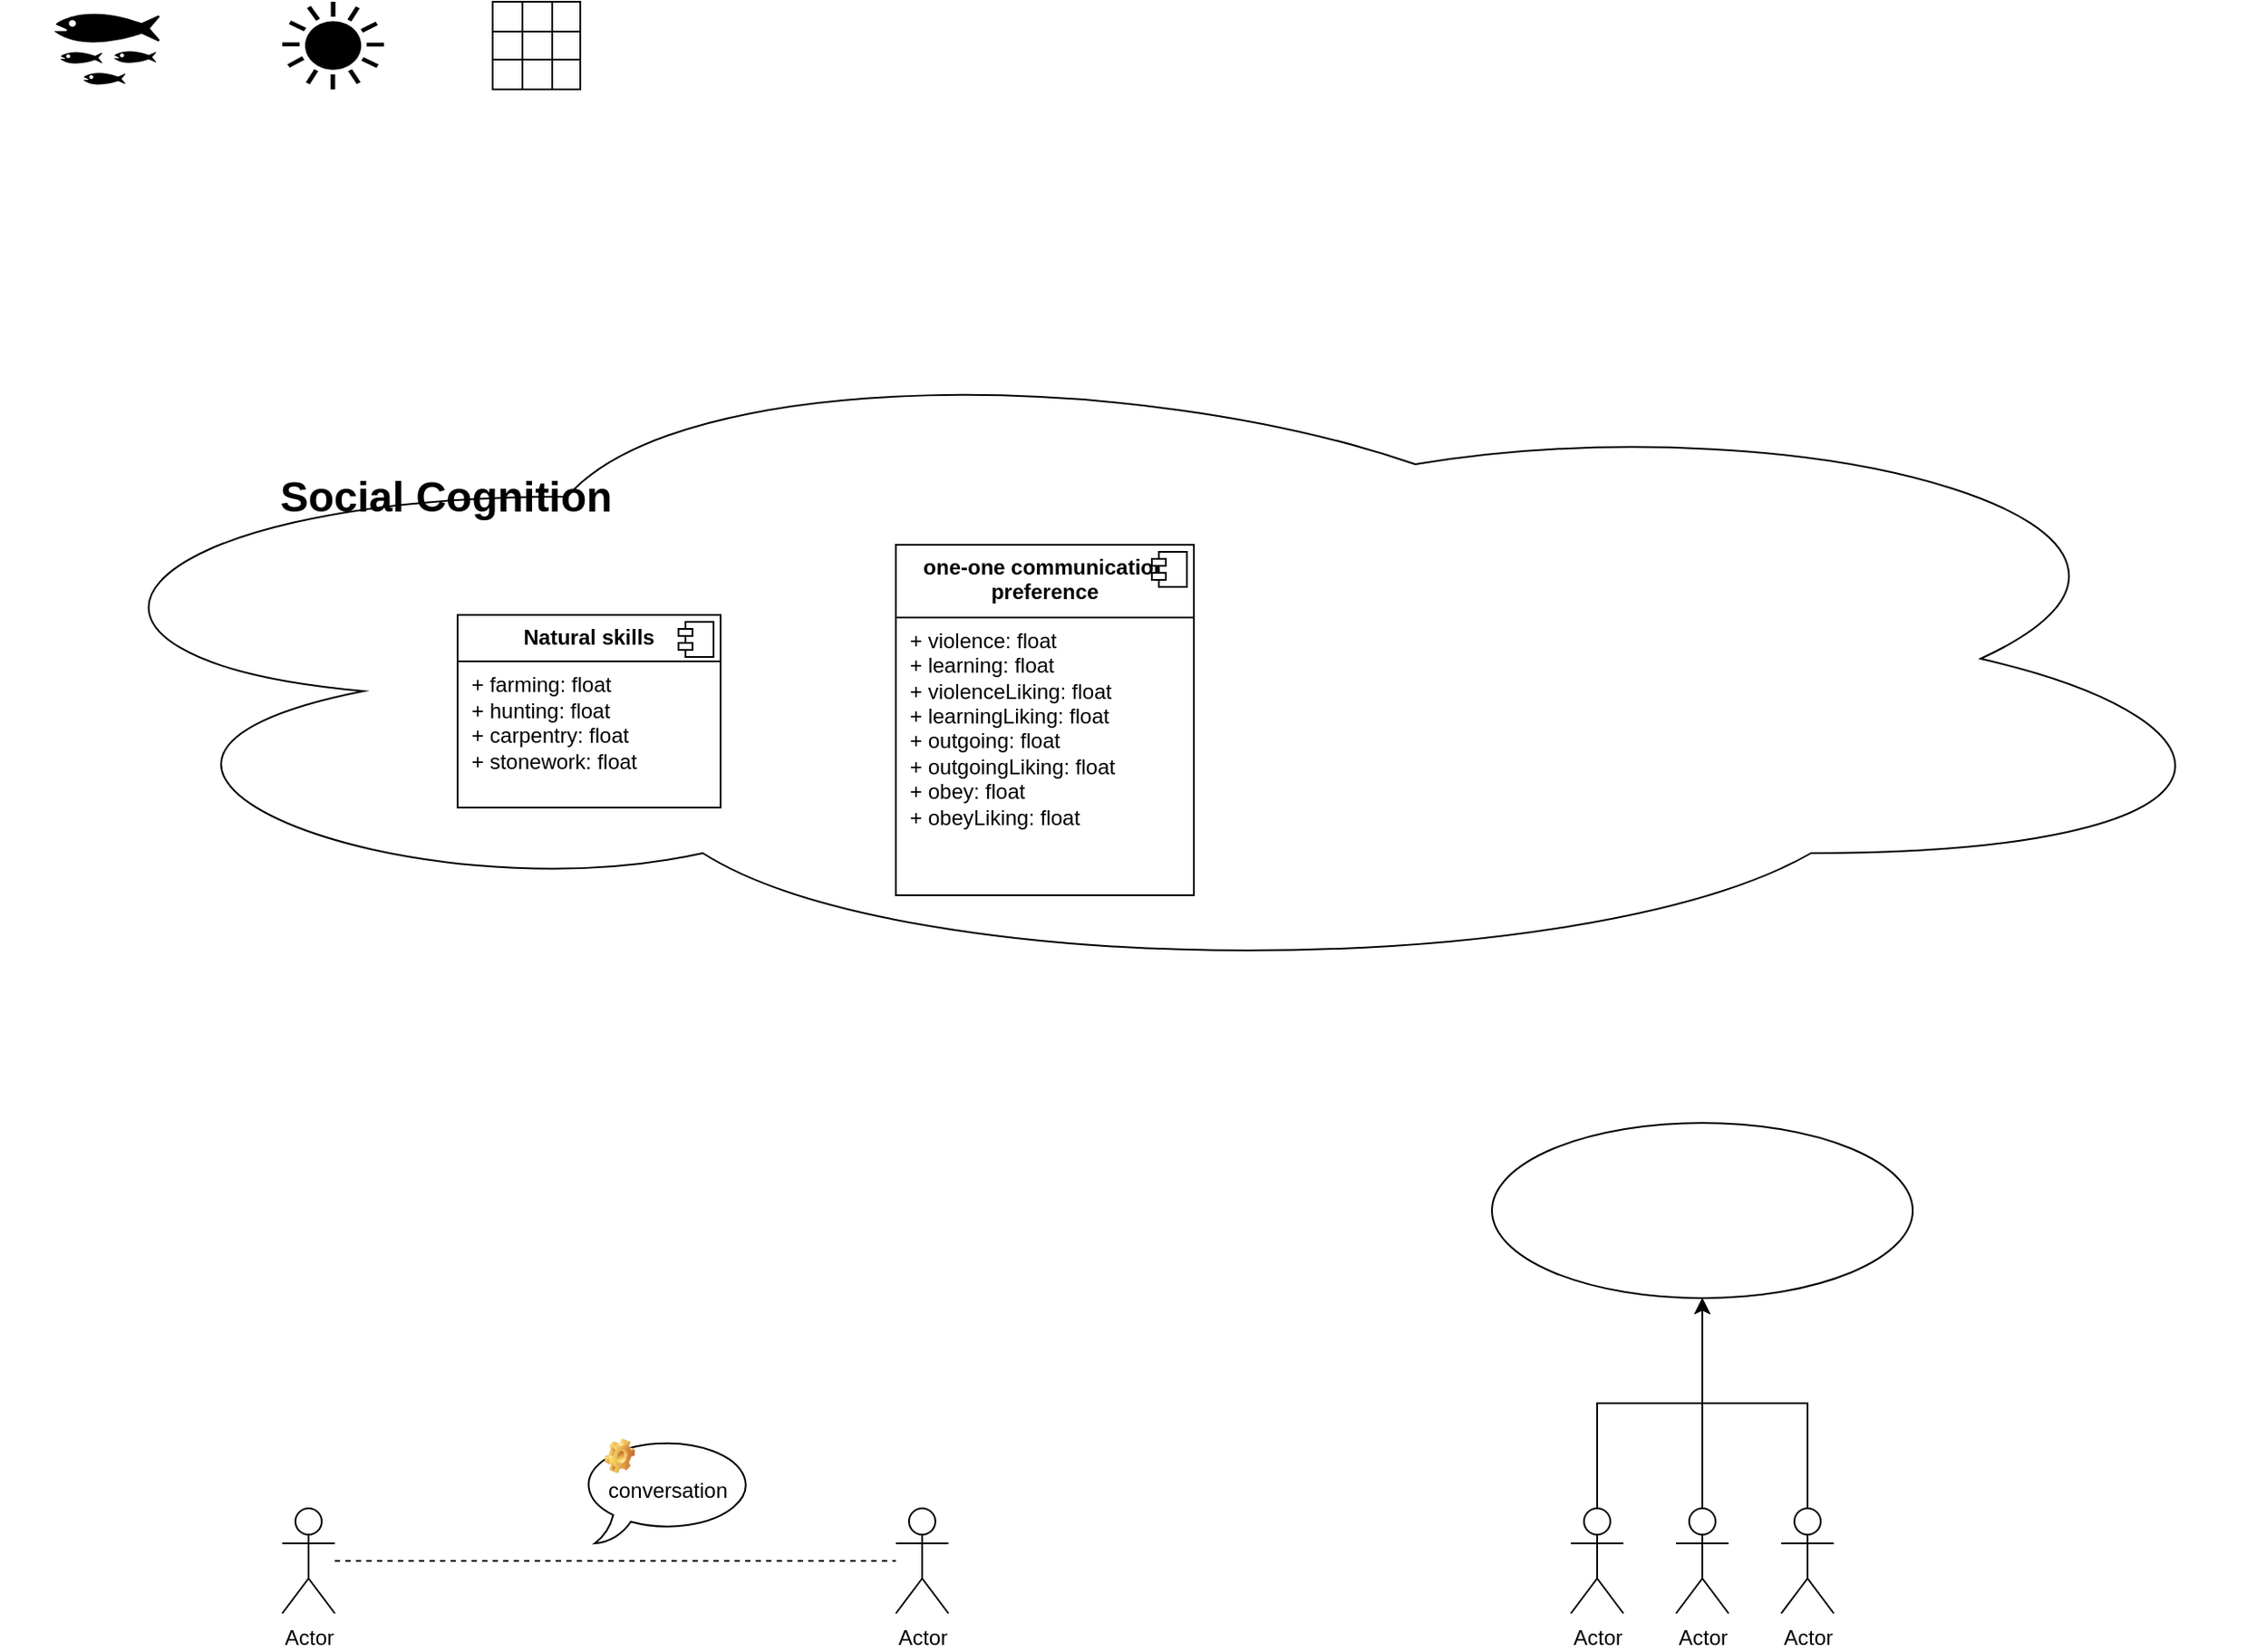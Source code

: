 <mxfile version="24.4.4" type="github">
  <diagram name="第 1 页" id="rvIdy7AcZS7VmFBd39Cz">
    <mxGraphModel dx="2066" dy="1141" grid="1" gridSize="10" guides="1" tooltips="1" connect="1" arrows="1" fold="1" page="1" pageScale="1" pageWidth="827" pageHeight="1169" math="0" shadow="0">
      <root>
        <mxCell id="0" />
        <mxCell id="1" parent="0" />
        <mxCell id="iidBQGIpe7DOxTxOtPZB-30" value="" style="group" vertex="1" connectable="0" parent="1">
          <mxGeometry x="100" y="210" width="1290" height="370" as="geometry" />
        </mxCell>
        <mxCell id="iidBQGIpe7DOxTxOtPZB-3" value="" style="ellipse;shape=cloud;whiteSpace=wrap;html=1;" vertex="1" parent="iidBQGIpe7DOxTxOtPZB-30">
          <mxGeometry width="1290" height="370" as="geometry" />
        </mxCell>
        <mxCell id="iidBQGIpe7DOxTxOtPZB-4" value="Social Cognition" style="text;strokeColor=none;fillColor=none;html=1;fontSize=24;fontStyle=1;verticalAlign=middle;align=center;movable=1;resizable=1;rotatable=1;deletable=1;editable=1;locked=0;connectable=1;container=0;" vertex="1" parent="iidBQGIpe7DOxTxOtPZB-30">
          <mxGeometry x="152.889" y="75.682" width="200.667" height="33.636" as="geometry" />
        </mxCell>
        <mxCell id="iidBQGIpe7DOxTxOtPZB-57" value="&lt;p style=&quot;margin:0px;margin-top:6px;text-align:center;&quot;&gt;&lt;b&gt;Natural skills&lt;/b&gt;&lt;/p&gt;&lt;hr size=&quot;1&quot; style=&quot;border-style:solid;&quot;&gt;&lt;p style=&quot;margin:0px;margin-left:8px;&quot;&gt;+ farming: float&lt;br&gt;+ hunting: float&lt;/p&gt;&lt;p style=&quot;margin:0px;margin-left:8px;&quot;&gt;+ carpentry: float&lt;/p&gt;&lt;p style=&quot;margin:0px;margin-left:8px;&quot;&gt;+ stonework: float&lt;/p&gt;" style="align=left;overflow=fill;html=1;dropTarget=0;whiteSpace=wrap;" vertex="1" parent="iidBQGIpe7DOxTxOtPZB-30">
          <mxGeometry x="260" y="160" width="150" height="110" as="geometry" />
        </mxCell>
        <mxCell id="iidBQGIpe7DOxTxOtPZB-58" value="" style="shape=component;jettyWidth=8;jettyHeight=4;" vertex="1" parent="iidBQGIpe7DOxTxOtPZB-57">
          <mxGeometry x="1" width="20" height="20" relative="1" as="geometry">
            <mxPoint x="-24" y="4" as="offset" />
          </mxGeometry>
        </mxCell>
        <mxCell id="iidBQGIpe7DOxTxOtPZB-59" value="&lt;p style=&quot;margin:0px;margin-top:6px;text-align:center;&quot;&gt;&lt;b&gt;one-one communication preference&lt;/b&gt;&lt;/p&gt;&lt;hr size=&quot;1&quot; style=&quot;border-style:solid;&quot;&gt;&lt;p style=&quot;margin:0px;margin-left:8px;&quot;&gt;+ violence: float&lt;br&gt;+ learning: float&lt;/p&gt;&lt;p style=&quot;margin:0px;margin-left:8px;&quot;&gt;+ violenceLiking: float&lt;/p&gt;&lt;p style=&quot;margin:0px;margin-left:8px;&quot;&gt;+ learningLiking: float&lt;/p&gt;&lt;p style=&quot;margin:0px;margin-left:8px;&quot;&gt;+ outgoing: float&lt;/p&gt;&lt;p style=&quot;margin:0px;margin-left:8px;&quot;&gt;+ outgoingLiking: float&lt;/p&gt;&lt;p style=&quot;margin:0px;margin-left:8px;&quot;&gt;+ obey: float&lt;/p&gt;&lt;p style=&quot;margin:0px;margin-left:8px;&quot;&gt;+ obeyLiking: float&lt;/p&gt;" style="align=left;overflow=fill;html=1;dropTarget=0;whiteSpace=wrap;" vertex="1" parent="iidBQGIpe7DOxTxOtPZB-30">
          <mxGeometry x="510" y="120" width="170" height="200" as="geometry" />
        </mxCell>
        <mxCell id="iidBQGIpe7DOxTxOtPZB-60" value="" style="shape=component;jettyWidth=8;jettyHeight=4;" vertex="1" parent="iidBQGIpe7DOxTxOtPZB-59">
          <mxGeometry x="1" width="20" height="20" relative="1" as="geometry">
            <mxPoint x="-24" y="4" as="offset" />
          </mxGeometry>
        </mxCell>
        <mxCell id="iidBQGIpe7DOxTxOtPZB-32" style="edgeStyle=orthogonalEdgeStyle;rounded=0;orthogonalLoop=1;jettySize=auto;html=1;endArrow=none;endFill=0;dashed=1;" edge="1" parent="1" source="iidBQGIpe7DOxTxOtPZB-5" target="iidBQGIpe7DOxTxOtPZB-19">
          <mxGeometry relative="1" as="geometry" />
        </mxCell>
        <mxCell id="iidBQGIpe7DOxTxOtPZB-5" value="Actor" style="shape=umlActor;verticalLabelPosition=bottom;verticalAlign=top;html=1;" vertex="1" parent="1">
          <mxGeometry x="260" y="880" width="30" height="60" as="geometry" />
        </mxCell>
        <mxCell id="iidBQGIpe7DOxTxOtPZB-8" value="" style="ellipse;whiteSpace=wrap;html=1;" vertex="1" parent="1">
          <mxGeometry x="950" y="660" width="240" height="100" as="geometry" />
        </mxCell>
        <mxCell id="iidBQGIpe7DOxTxOtPZB-11" value="" style="group" vertex="1" connectable="0" parent="1">
          <mxGeometry x="995" y="880" width="150" height="60" as="geometry" />
        </mxCell>
        <mxCell id="iidBQGIpe7DOxTxOtPZB-6" value="Actor" style="shape=umlActor;verticalLabelPosition=bottom;verticalAlign=top;html=1;" vertex="1" parent="iidBQGIpe7DOxTxOtPZB-11">
          <mxGeometry width="30" height="60" as="geometry" />
        </mxCell>
        <mxCell id="iidBQGIpe7DOxTxOtPZB-9" value="Actor" style="shape=umlActor;verticalLabelPosition=bottom;verticalAlign=top;html=1;outlineConnect=0;" vertex="1" parent="iidBQGIpe7DOxTxOtPZB-11">
          <mxGeometry x="60" width="30" height="60" as="geometry" />
        </mxCell>
        <mxCell id="iidBQGIpe7DOxTxOtPZB-10" value="Actor" style="shape=umlActor;verticalLabelPosition=bottom;verticalAlign=top;html=1;outlineConnect=0;" vertex="1" parent="iidBQGIpe7DOxTxOtPZB-11">
          <mxGeometry x="120" width="30" height="60" as="geometry" />
        </mxCell>
        <mxCell id="iidBQGIpe7DOxTxOtPZB-13" style="edgeStyle=orthogonalEdgeStyle;rounded=0;orthogonalLoop=1;jettySize=auto;html=1;" edge="1" parent="1" source="iidBQGIpe7DOxTxOtPZB-9" target="iidBQGIpe7DOxTxOtPZB-8">
          <mxGeometry relative="1" as="geometry" />
        </mxCell>
        <mxCell id="iidBQGIpe7DOxTxOtPZB-14" style="edgeStyle=orthogonalEdgeStyle;rounded=0;orthogonalLoop=1;jettySize=auto;html=1;" edge="1" parent="1" source="iidBQGIpe7DOxTxOtPZB-10" target="iidBQGIpe7DOxTxOtPZB-8">
          <mxGeometry relative="1" as="geometry" />
        </mxCell>
        <mxCell id="iidBQGIpe7DOxTxOtPZB-15" style="edgeStyle=orthogonalEdgeStyle;rounded=0;orthogonalLoop=1;jettySize=auto;html=1;" edge="1" parent="1" source="iidBQGIpe7DOxTxOtPZB-6" target="iidBQGIpe7DOxTxOtPZB-8">
          <mxGeometry relative="1" as="geometry" />
        </mxCell>
        <mxCell id="iidBQGIpe7DOxTxOtPZB-19" value="Actor" style="shape=umlActor;verticalLabelPosition=bottom;verticalAlign=top;html=1;" vertex="1" parent="1">
          <mxGeometry x="610" y="880" width="30" height="60" as="geometry" />
        </mxCell>
        <mxCell id="iidBQGIpe7DOxTxOtPZB-26" value="" style="group" vertex="1" connectable="0" parent="1">
          <mxGeometry x="430" y="840" width="100" height="60" as="geometry" />
        </mxCell>
        <mxCell id="iidBQGIpe7DOxTxOtPZB-24" value="conversation" style="whiteSpace=wrap;html=1;shape=mxgraph.basic.oval_callout" vertex="1" parent="iidBQGIpe7DOxTxOtPZB-26">
          <mxGeometry width="100" height="60" as="geometry" />
        </mxCell>
        <mxCell id="iidBQGIpe7DOxTxOtPZB-25" value="" style="shape=image;html=1;verticalLabelPosition=bottom;verticalAlign=top;imageAspect=1;aspect=fixed;image=img/clipart/Gear_128x128.png" vertex="1" parent="iidBQGIpe7DOxTxOtPZB-26">
          <mxGeometry x="14" width="17.05" height="20" as="geometry" />
        </mxCell>
        <mxCell id="iidBQGIpe7DOxTxOtPZB-35" value="" style="shape=mxgraph.signs.animals.fish_hatchery;html=1;pointerEvents=1;fillColor=#000000;strokeColor=none;verticalLabelPosition=bottom;verticalAlign=top;align=center;sketch=0;" vertex="1" parent="1">
          <mxGeometry x="130" y="20" width="60" height="50" as="geometry" />
        </mxCell>
        <mxCell id="iidBQGIpe7DOxTxOtPZB-36" value="" style="shape=mxgraph.signs.nature.sun_4;html=1;pointerEvents=1;fillColor=#000000;strokeColor=none;verticalLabelPosition=bottom;verticalAlign=top;align=center;sketch=0;" vertex="1" parent="1">
          <mxGeometry x="260" y="20" width="58" height="50" as="geometry" />
        </mxCell>
        <mxCell id="iidBQGIpe7DOxTxOtPZB-39" value="" style="shape=table;startSize=0;container=1;collapsible=0;childLayout=tableLayout;fontSize=16;" vertex="1" parent="1">
          <mxGeometry x="380" y="20" width="50" height="50" as="geometry" />
        </mxCell>
        <mxCell id="iidBQGIpe7DOxTxOtPZB-40" value="" style="shape=tableRow;horizontal=0;startSize=0;swimlaneHead=0;swimlaneBody=0;strokeColor=inherit;top=0;left=0;bottom=0;right=0;collapsible=0;dropTarget=0;fillColor=none;points=[[0,0.5],[1,0.5]];portConstraint=eastwest;fontSize=16;" vertex="1" parent="iidBQGIpe7DOxTxOtPZB-39">
          <mxGeometry width="50" height="17" as="geometry" />
        </mxCell>
        <mxCell id="iidBQGIpe7DOxTxOtPZB-41" value="" style="shape=partialRectangle;html=1;whiteSpace=wrap;connectable=0;strokeColor=inherit;overflow=hidden;fillColor=none;top=0;left=0;bottom=0;right=0;pointerEvents=1;fontSize=16;" vertex="1" parent="iidBQGIpe7DOxTxOtPZB-40">
          <mxGeometry width="17" height="17" as="geometry">
            <mxRectangle width="17" height="17" as="alternateBounds" />
          </mxGeometry>
        </mxCell>
        <mxCell id="iidBQGIpe7DOxTxOtPZB-42" value="" style="shape=partialRectangle;html=1;whiteSpace=wrap;connectable=0;strokeColor=inherit;overflow=hidden;fillColor=none;top=0;left=0;bottom=0;right=0;pointerEvents=1;fontSize=16;" vertex="1" parent="iidBQGIpe7DOxTxOtPZB-40">
          <mxGeometry x="17" width="17" height="17" as="geometry">
            <mxRectangle width="17" height="17" as="alternateBounds" />
          </mxGeometry>
        </mxCell>
        <mxCell id="iidBQGIpe7DOxTxOtPZB-43" value="" style="shape=partialRectangle;html=1;whiteSpace=wrap;connectable=0;strokeColor=inherit;overflow=hidden;fillColor=none;top=0;left=0;bottom=0;right=0;pointerEvents=1;fontSize=16;" vertex="1" parent="iidBQGIpe7DOxTxOtPZB-40">
          <mxGeometry x="34" width="16" height="17" as="geometry">
            <mxRectangle width="16" height="17" as="alternateBounds" />
          </mxGeometry>
        </mxCell>
        <mxCell id="iidBQGIpe7DOxTxOtPZB-44" value="" style="shape=tableRow;horizontal=0;startSize=0;swimlaneHead=0;swimlaneBody=0;strokeColor=inherit;top=0;left=0;bottom=0;right=0;collapsible=0;dropTarget=0;fillColor=none;points=[[0,0.5],[1,0.5]];portConstraint=eastwest;fontSize=16;" vertex="1" parent="iidBQGIpe7DOxTxOtPZB-39">
          <mxGeometry y="17" width="50" height="16" as="geometry" />
        </mxCell>
        <mxCell id="iidBQGIpe7DOxTxOtPZB-45" value="" style="shape=partialRectangle;html=1;whiteSpace=wrap;connectable=0;strokeColor=inherit;overflow=hidden;fillColor=none;top=0;left=0;bottom=0;right=0;pointerEvents=1;fontSize=16;" vertex="1" parent="iidBQGIpe7DOxTxOtPZB-44">
          <mxGeometry width="17" height="16" as="geometry">
            <mxRectangle width="17" height="16" as="alternateBounds" />
          </mxGeometry>
        </mxCell>
        <mxCell id="iidBQGIpe7DOxTxOtPZB-46" value="" style="shape=partialRectangle;html=1;whiteSpace=wrap;connectable=0;strokeColor=inherit;overflow=hidden;fillColor=none;top=0;left=0;bottom=0;right=0;pointerEvents=1;fontSize=16;" vertex="1" parent="iidBQGIpe7DOxTxOtPZB-44">
          <mxGeometry x="17" width="17" height="16" as="geometry">
            <mxRectangle width="17" height="16" as="alternateBounds" />
          </mxGeometry>
        </mxCell>
        <mxCell id="iidBQGIpe7DOxTxOtPZB-47" value="" style="shape=partialRectangle;html=1;whiteSpace=wrap;connectable=0;strokeColor=inherit;overflow=hidden;fillColor=none;top=0;left=0;bottom=0;right=0;pointerEvents=1;fontSize=16;" vertex="1" parent="iidBQGIpe7DOxTxOtPZB-44">
          <mxGeometry x="34" width="16" height="16" as="geometry">
            <mxRectangle width="16" height="16" as="alternateBounds" />
          </mxGeometry>
        </mxCell>
        <mxCell id="iidBQGIpe7DOxTxOtPZB-48" value="" style="shape=tableRow;horizontal=0;startSize=0;swimlaneHead=0;swimlaneBody=0;strokeColor=inherit;top=0;left=0;bottom=0;right=0;collapsible=0;dropTarget=0;fillColor=none;points=[[0,0.5],[1,0.5]];portConstraint=eastwest;fontSize=16;" vertex="1" parent="iidBQGIpe7DOxTxOtPZB-39">
          <mxGeometry y="33" width="50" height="17" as="geometry" />
        </mxCell>
        <mxCell id="iidBQGIpe7DOxTxOtPZB-49" value="" style="shape=partialRectangle;html=1;whiteSpace=wrap;connectable=0;strokeColor=inherit;overflow=hidden;fillColor=none;top=0;left=0;bottom=0;right=0;pointerEvents=1;fontSize=16;" vertex="1" parent="iidBQGIpe7DOxTxOtPZB-48">
          <mxGeometry width="17" height="17" as="geometry">
            <mxRectangle width="17" height="17" as="alternateBounds" />
          </mxGeometry>
        </mxCell>
        <mxCell id="iidBQGIpe7DOxTxOtPZB-50" value="" style="shape=partialRectangle;html=1;whiteSpace=wrap;connectable=0;strokeColor=inherit;overflow=hidden;fillColor=none;top=0;left=0;bottom=0;right=0;pointerEvents=1;fontSize=16;" vertex="1" parent="iidBQGIpe7DOxTxOtPZB-48">
          <mxGeometry x="17" width="17" height="17" as="geometry">
            <mxRectangle width="17" height="17" as="alternateBounds" />
          </mxGeometry>
        </mxCell>
        <mxCell id="iidBQGIpe7DOxTxOtPZB-51" value="" style="shape=partialRectangle;html=1;whiteSpace=wrap;connectable=0;strokeColor=inherit;overflow=hidden;fillColor=none;top=0;left=0;bottom=0;right=0;pointerEvents=1;fontSize=16;" vertex="1" parent="iidBQGIpe7DOxTxOtPZB-48">
          <mxGeometry x="34" width="16" height="17" as="geometry">
            <mxRectangle width="16" height="17" as="alternateBounds" />
          </mxGeometry>
        </mxCell>
      </root>
    </mxGraphModel>
  </diagram>
</mxfile>

